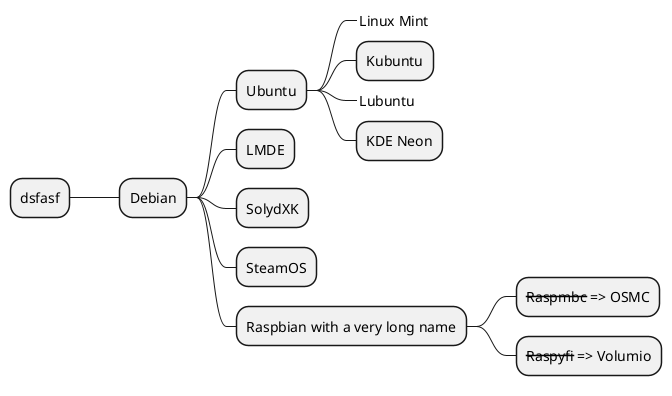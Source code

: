 @startmindmap
* Debian
** Ubuntu
***_ Linux Mint
*** Kubuntu
***_ Lubuntu
*** KDE Neon
** LMDE
** SolydXK
** SteamOS
** Raspbian with a very long name
*** <s>Raspmbc</s> => OSMC
*** <s>Raspyfi</s> => Volumio

left side

** dsfasf
@endmindmap
